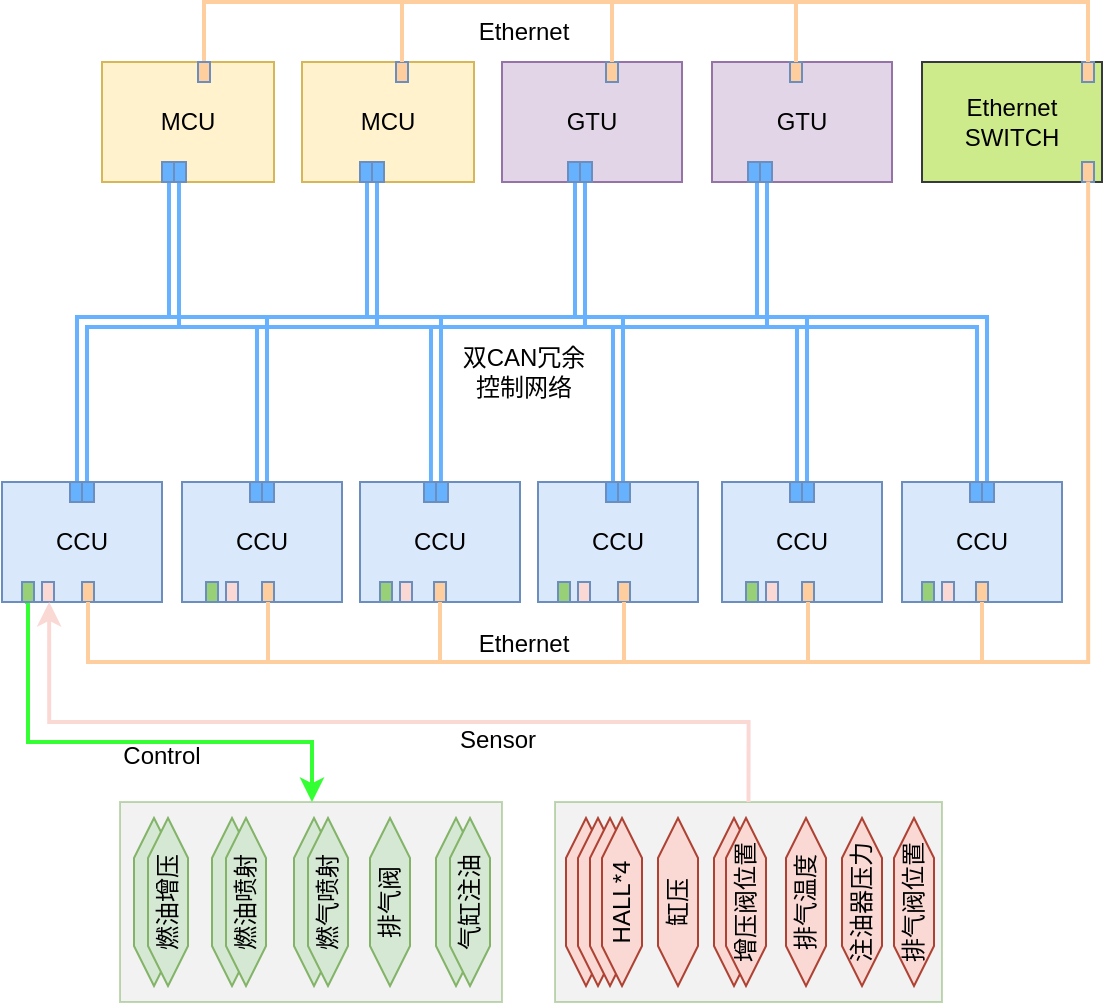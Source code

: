 <mxfile version="22.1.15" type="github">
  <diagram name="第 1 页" id="9V1ebuacdXuoeA5cvaG8">
    <mxGraphModel dx="1183" dy="632" grid="1" gridSize="10" guides="1" tooltips="1" connect="1" arrows="1" fold="1" page="1" pageScale="1" pageWidth="827" pageHeight="1169" math="0" shadow="0">
      <root>
        <mxCell id="0" />
        <mxCell id="1" parent="0" />
        <mxCell id="lHHxEUQEhCc_uOO8Jhd7-14" value="" style="rounded=0;whiteSpace=wrap;html=1;fillColor=#E6E6E6;strokeColor=#82b366;opacity=50;" vertex="1" parent="1">
          <mxGeometry x="436.5" y="490" width="193.5" height="100" as="geometry" />
        </mxCell>
        <mxCell id="lHHxEUQEhCc_uOO8Jhd7-13" value="" style="rounded=0;whiteSpace=wrap;html=1;fillColor=#E6E6E6;strokeColor=#82b366;opacity=50;" vertex="1" parent="1">
          <mxGeometry x="219" y="490" width="191" height="100" as="geometry" />
        </mxCell>
        <mxCell id="hLteAHFwZHsYNq_SP1KF-1" value="CCU" style="rounded=0;whiteSpace=wrap;html=1;fillColor=#dae8fc;strokeColor=#6c8ebf;" parent="1" vertex="1">
          <mxGeometry x="160" y="330" width="80" height="60" as="geometry" />
        </mxCell>
        <mxCell id="l1ArFm3nqkwlllE_89NU-13" value="" style="shape=hexagon;perimeter=hexagonPerimeter2;whiteSpace=wrap;html=1;fixedSize=1;rotation=-90;fillColor=#d5e8d4;strokeColor=#82b366;" parent="1" vertex="1">
          <mxGeometry x="233" y="530" width="84" height="20" as="geometry" />
        </mxCell>
        <mxCell id="l1ArFm3nqkwlllE_89NU-10" value="燃油喷射" style="shape=hexagon;perimeter=hexagonPerimeter2;whiteSpace=wrap;html=1;fixedSize=1;rotation=-90;fillColor=#d5e8d4;strokeColor=#82b366;" parent="1" vertex="1">
          <mxGeometry x="240" y="530" width="84" height="20" as="geometry" />
        </mxCell>
        <mxCell id="l1ArFm3nqkwlllE_89NU-15" value="" style="shape=hexagon;perimeter=hexagonPerimeter2;whiteSpace=wrap;html=1;fixedSize=1;rotation=-90;fillColor=#d5e8d4;strokeColor=#82b366;" parent="1" vertex="1">
          <mxGeometry x="274" y="530" width="84" height="20" as="geometry" />
        </mxCell>
        <mxCell id="l1ArFm3nqkwlllE_89NU-16" value="燃气喷射" style="shape=hexagon;perimeter=hexagonPerimeter2;whiteSpace=wrap;html=1;fixedSize=1;rotation=-90;fillColor=#d5e8d4;strokeColor=#82b366;" parent="1" vertex="1">
          <mxGeometry x="281" y="530" width="84" height="20" as="geometry" />
        </mxCell>
        <mxCell id="l1ArFm3nqkwlllE_89NU-17" value="排气阀" style="shape=hexagon;perimeter=hexagonPerimeter2;whiteSpace=wrap;html=1;fixedSize=1;rotation=-90;fillColor=#d5e8d4;strokeColor=#82b366;" parent="1" vertex="1">
          <mxGeometry x="312" y="530" width="84" height="20" as="geometry" />
        </mxCell>
        <mxCell id="l1ArFm3nqkwlllE_89NU-18" value="" style="shape=hexagon;perimeter=hexagonPerimeter2;whiteSpace=wrap;html=1;fixedSize=1;rotation=-90;fillColor=#d5e8d4;strokeColor=#82b366;" parent="1" vertex="1">
          <mxGeometry x="345" y="530" width="84" height="20" as="geometry" />
        </mxCell>
        <mxCell id="l1ArFm3nqkwlllE_89NU-20" value="MCU" style="rounded=0;whiteSpace=wrap;html=1;fillColor=#fff2cc;strokeColor=#d6b656;" parent="1" vertex="1">
          <mxGeometry x="210" y="120" width="86" height="60" as="geometry" />
        </mxCell>
        <mxCell id="l1ArFm3nqkwlllE_89NU-23" value="GTU" style="rounded=0;whiteSpace=wrap;html=1;fillColor=#e1d5e7;strokeColor=#9673a6;" parent="1" vertex="1">
          <mxGeometry x="410" y="120" width="90" height="60" as="geometry" />
        </mxCell>
        <mxCell id="l1ArFm3nqkwlllE_89NU-25" value="" style="shape=link;html=1;rounded=0;edgeStyle=orthogonalEdgeStyle;entryX=0.5;entryY=0;entryDx=0;entryDy=0;strokeWidth=2;strokeColor=#66B2FF;" parent="1" source="hLteAHFwZHsYNq_SP1KF-1" edge="1">
          <mxGeometry width="100" relative="1" as="geometry">
            <mxPoint x="20" y="330" as="sourcePoint" />
            <mxPoint x="650" y="330" as="targetPoint" />
            <Array as="points">
              <mxPoint x="200" y="250" />
              <mxPoint x="650" y="250" />
            </Array>
          </mxGeometry>
        </mxCell>
        <mxCell id="l1ArFm3nqkwlllE_89NU-26" value="" style="shape=link;html=1;rounded=0;edgeStyle=orthogonalEdgeStyle;exitX=0.5;exitY=1;exitDx=0;exitDy=0;strokeWidth=2;strokeColor=#66B2FF;" parent="1" edge="1">
          <mxGeometry width="100" relative="1" as="geometry">
            <mxPoint x="245.99" y="180" as="sourcePoint" />
            <mxPoint x="228.99" y="250" as="targetPoint" />
            <Array as="points">
              <mxPoint x="245.99" y="250" />
            </Array>
          </mxGeometry>
        </mxCell>
        <mxCell id="l1ArFm3nqkwlllE_89NU-28" value="" style="shape=link;html=1;rounded=0;edgeStyle=orthogonalEdgeStyle;strokeWidth=2;strokeColor=#66B2FF;" parent="1" edge="1">
          <mxGeometry width="100" relative="1" as="geometry">
            <mxPoint x="290" y="330" as="sourcePoint" />
            <mxPoint x="270" y="250" as="targetPoint" />
            <Array as="points">
              <mxPoint x="290" y="330" />
              <mxPoint x="290" y="250" />
            </Array>
          </mxGeometry>
        </mxCell>
        <mxCell id="l1ArFm3nqkwlllE_89NU-29" value="" style="shape=link;html=1;rounded=0;edgeStyle=orthogonalEdgeStyle;exitX=0.5;exitY=1;exitDx=0;exitDy=0;strokeWidth=2;strokeColor=#66B2FF;" parent="1" edge="1">
          <mxGeometry width="100" relative="1" as="geometry">
            <mxPoint x="345.0" y="180" as="sourcePoint" />
            <mxPoint x="328" y="250" as="targetPoint" />
            <Array as="points">
              <mxPoint x="345" y="250" />
            </Array>
          </mxGeometry>
        </mxCell>
        <mxCell id="l1ArFm3nqkwlllE_89NU-30" value="" style="shape=link;html=1;rounded=0;edgeStyle=orthogonalEdgeStyle;strokeWidth=2;strokeColor=#66B2FF;" parent="1" edge="1">
          <mxGeometry width="100" relative="1" as="geometry">
            <mxPoint x="376.97" y="330" as="sourcePoint" />
            <mxPoint x="356.97" y="250" as="targetPoint" />
            <Array as="points">
              <mxPoint x="376.97" y="330" />
              <mxPoint x="376.97" y="250" />
            </Array>
          </mxGeometry>
        </mxCell>
        <mxCell id="l1ArFm3nqkwlllE_89NU-32" value="" style="shape=link;html=1;rounded=0;edgeStyle=orthogonalEdgeStyle;strokeWidth=2;strokeColor=#66B2FF;" parent="1" edge="1">
          <mxGeometry width="100" relative="1" as="geometry">
            <mxPoint x="468" y="330" as="sourcePoint" />
            <mxPoint x="448" y="250" as="targetPoint" />
            <Array as="points">
              <mxPoint x="468" y="330" />
              <mxPoint x="468" y="250" />
            </Array>
          </mxGeometry>
        </mxCell>
        <mxCell id="l1ArFm3nqkwlllE_89NU-34" value="" style="shape=link;html=1;rounded=0;edgeStyle=orthogonalEdgeStyle;strokeWidth=2;strokeColor=#66B2FF;" parent="1" edge="1">
          <mxGeometry width="100" relative="1" as="geometry">
            <mxPoint x="560" y="330" as="sourcePoint" />
            <mxPoint x="540" y="250" as="targetPoint" />
            <Array as="points">
              <mxPoint x="560" y="330" />
              <mxPoint x="560" y="250" />
            </Array>
          </mxGeometry>
        </mxCell>
        <mxCell id="l1ArFm3nqkwlllE_89NU-35" value="" style="shape=hexagon;perimeter=hexagonPerimeter2;whiteSpace=wrap;html=1;fixedSize=1;rotation=-90;fillColor=#fad9d5;strokeColor=#ae4132;" parent="1" vertex="1">
          <mxGeometry x="410" y="530" width="84" height="20" as="geometry" />
        </mxCell>
        <mxCell id="l1ArFm3nqkwlllE_89NU-36" value="" style="shape=hexagon;perimeter=hexagonPerimeter2;whiteSpace=wrap;html=1;fixedSize=1;rotation=-90;fillColor=#fad9d5;strokeColor=#ae4132;" parent="1" vertex="1">
          <mxGeometry x="416" y="530" width="84" height="20" as="geometry" />
        </mxCell>
        <mxCell id="l1ArFm3nqkwlllE_89NU-37" value="" style="shape=hexagon;perimeter=hexagonPerimeter2;whiteSpace=wrap;html=1;fixedSize=1;rotation=-90;fillColor=#fad9d5;strokeColor=#ae4132;" parent="1" vertex="1">
          <mxGeometry x="422" y="530" width="84" height="20" as="geometry" />
        </mxCell>
        <mxCell id="l1ArFm3nqkwlllE_89NU-38" value="HALL*4" style="shape=hexagon;perimeter=hexagonPerimeter2;whiteSpace=wrap;html=1;fixedSize=1;rotation=-90;fillColor=#fad9d5;strokeColor=#ae4132;" parent="1" vertex="1">
          <mxGeometry x="428" y="530" width="84" height="20" as="geometry" />
        </mxCell>
        <mxCell id="l1ArFm3nqkwlllE_89NU-65" value="GTU" style="rounded=0;whiteSpace=wrap;html=1;fillColor=#e1d5e7;strokeColor=#9673a6;" parent="1" vertex="1">
          <mxGeometry x="515" y="120" width="90" height="60" as="geometry" />
        </mxCell>
        <mxCell id="l1ArFm3nqkwlllE_89NU-66" value="气缸注油" style="shape=hexagon;perimeter=hexagonPerimeter2;whiteSpace=wrap;html=1;fixedSize=1;rotation=-90;fillColor=#d5e8d4;strokeColor=#82b366;" parent="1" vertex="1">
          <mxGeometry x="352" y="530" width="84" height="20" as="geometry" />
        </mxCell>
        <mxCell id="l1ArFm3nqkwlllE_89NU-67" value="CCU" style="rounded=0;whiteSpace=wrap;html=1;fillColor=#dae8fc;strokeColor=#6c8ebf;" parent="1" vertex="1">
          <mxGeometry x="250" y="330" width="80" height="60" as="geometry" />
        </mxCell>
        <mxCell id="l1ArFm3nqkwlllE_89NU-68" value="CCU" style="rounded=0;whiteSpace=wrap;html=1;fillColor=#dae8fc;strokeColor=#6c8ebf;" parent="1" vertex="1">
          <mxGeometry x="339" y="330" width="80" height="60" as="geometry" />
        </mxCell>
        <mxCell id="l1ArFm3nqkwlllE_89NU-69" value="CCU" style="rounded=0;whiteSpace=wrap;html=1;fillColor=#dae8fc;strokeColor=#6c8ebf;" parent="1" vertex="1">
          <mxGeometry x="428" y="330" width="80" height="60" as="geometry" />
        </mxCell>
        <mxCell id="l1ArFm3nqkwlllE_89NU-70" value="CCU" style="rounded=0;whiteSpace=wrap;html=1;fillColor=#dae8fc;strokeColor=#6c8ebf;" parent="1" vertex="1">
          <mxGeometry x="520" y="330" width="80" height="60" as="geometry" />
        </mxCell>
        <mxCell id="l1ArFm3nqkwlllE_89NU-71" value="CCU" style="rounded=0;whiteSpace=wrap;html=1;fillColor=#dae8fc;strokeColor=#6c8ebf;" parent="1" vertex="1">
          <mxGeometry x="610" y="330" width="80" height="60" as="geometry" />
        </mxCell>
        <mxCell id="l1ArFm3nqkwlllE_89NU-72" value="MCU" style="rounded=0;whiteSpace=wrap;html=1;fillColor=#fff2cc;strokeColor=#d6b656;" parent="1" vertex="1">
          <mxGeometry x="310" y="120" width="86" height="60" as="geometry" />
        </mxCell>
        <mxCell id="l1ArFm3nqkwlllE_89NU-75" value="" style="shape=link;html=1;rounded=0;edgeStyle=orthogonalEdgeStyle;exitX=0.5;exitY=1;exitDx=0;exitDy=0;strokeWidth=2;strokeColor=#66B2FF;" parent="1" edge="1">
          <mxGeometry width="100" relative="1" as="geometry">
            <mxPoint x="449.0" y="180" as="sourcePoint" />
            <mxPoint x="432" y="250" as="targetPoint" />
            <Array as="points">
              <mxPoint x="449" y="250" />
            </Array>
          </mxGeometry>
        </mxCell>
        <mxCell id="l1ArFm3nqkwlllE_89NU-76" value="" style="shape=link;html=1;rounded=0;edgeStyle=orthogonalEdgeStyle;exitX=0.5;exitY=1;exitDx=0;exitDy=0;strokeWidth=2;strokeColor=#66B2FF;" parent="1" edge="1">
          <mxGeometry width="100" relative="1" as="geometry">
            <mxPoint x="540.0" y="180" as="sourcePoint" />
            <mxPoint x="523" y="250" as="targetPoint" />
            <Array as="points">
              <mxPoint x="540" y="250" />
            </Array>
          </mxGeometry>
        </mxCell>
        <mxCell id="l1ArFm3nqkwlllE_89NU-77" value="双CAN冗余控制网络" style="text;html=1;strokeColor=none;fillColor=none;align=center;verticalAlign=middle;whiteSpace=wrap;rounded=0;" parent="1" vertex="1">
          <mxGeometry x="386" y="260" width="70" height="30" as="geometry" />
        </mxCell>
        <mxCell id="l1ArFm3nqkwlllE_89NU-80" value="" style="rounded=0;whiteSpace=wrap;html=1;fillColor=#66b2ff;strokeColor=#6c8ebf;gradientColor=none;" parent="1" vertex="1">
          <mxGeometry x="194" y="330" width="6" height="10" as="geometry" />
        </mxCell>
        <mxCell id="l1ArFm3nqkwlllE_89NU-81" value="" style="rounded=0;whiteSpace=wrap;html=1;fillColor=#66b2ff;strokeColor=#6c8ebf;gradientColor=none;" parent="1" vertex="1">
          <mxGeometry x="200" y="330" width="6" height="10" as="geometry" />
        </mxCell>
        <mxCell id="l1ArFm3nqkwlllE_89NU-82" value="" style="rounded=0;whiteSpace=wrap;html=1;fillColor=#66b2ff;strokeColor=#6c8ebf;gradientColor=none;" parent="1" vertex="1">
          <mxGeometry x="284" y="330" width="6" height="10" as="geometry" />
        </mxCell>
        <mxCell id="l1ArFm3nqkwlllE_89NU-83" value="" style="rounded=0;whiteSpace=wrap;html=1;fillColor=#66b2ff;strokeColor=#6c8ebf;gradientColor=none;" parent="1" vertex="1">
          <mxGeometry x="290" y="330" width="6" height="10" as="geometry" />
        </mxCell>
        <mxCell id="l1ArFm3nqkwlllE_89NU-84" value="" style="rounded=0;whiteSpace=wrap;html=1;fillColor=#66b2ff;strokeColor=#6c8ebf;gradientColor=none;" parent="1" vertex="1">
          <mxGeometry x="371" y="330" width="6" height="10" as="geometry" />
        </mxCell>
        <mxCell id="l1ArFm3nqkwlllE_89NU-85" value="" style="rounded=0;whiteSpace=wrap;html=1;fillColor=#66b2ff;strokeColor=#6c8ebf;gradientColor=none;" parent="1" vertex="1">
          <mxGeometry x="377" y="330" width="6" height="10" as="geometry" />
        </mxCell>
        <mxCell id="l1ArFm3nqkwlllE_89NU-86" value="" style="rounded=0;whiteSpace=wrap;html=1;fillColor=#66b2ff;strokeColor=#6c8ebf;gradientColor=none;" parent="1" vertex="1">
          <mxGeometry x="462" y="330" width="6" height="10" as="geometry" />
        </mxCell>
        <mxCell id="l1ArFm3nqkwlllE_89NU-87" value="" style="rounded=0;whiteSpace=wrap;html=1;fillColor=#66b2ff;strokeColor=#6c8ebf;gradientColor=none;" parent="1" vertex="1">
          <mxGeometry x="468" y="330" width="6" height="10" as="geometry" />
        </mxCell>
        <mxCell id="l1ArFm3nqkwlllE_89NU-88" value="" style="rounded=0;whiteSpace=wrap;html=1;fillColor=#66b2ff;strokeColor=#6c8ebf;gradientColor=none;" parent="1" vertex="1">
          <mxGeometry x="554" y="330" width="6" height="10" as="geometry" />
        </mxCell>
        <mxCell id="l1ArFm3nqkwlllE_89NU-89" value="" style="rounded=0;whiteSpace=wrap;html=1;fillColor=#66b2ff;strokeColor=#6c8ebf;gradientColor=none;" parent="1" vertex="1">
          <mxGeometry x="560" y="330" width="6" height="10" as="geometry" />
        </mxCell>
        <mxCell id="l1ArFm3nqkwlllE_89NU-90" value="" style="rounded=0;whiteSpace=wrap;html=1;fillColor=#66b2ff;strokeColor=#6c8ebf;gradientColor=none;" parent="1" vertex="1">
          <mxGeometry x="644" y="330" width="6" height="10" as="geometry" />
        </mxCell>
        <mxCell id="l1ArFm3nqkwlllE_89NU-91" value="" style="rounded=0;whiteSpace=wrap;html=1;fillColor=#66b2ff;strokeColor=#6c8ebf;gradientColor=none;" parent="1" vertex="1">
          <mxGeometry x="650" y="330" width="6" height="10" as="geometry" />
        </mxCell>
        <mxCell id="l1ArFm3nqkwlllE_89NU-92" value="" style="rounded=0;whiteSpace=wrap;html=1;fillColor=#66b2ff;strokeColor=#6c8ebf;gradientColor=none;" parent="1" vertex="1">
          <mxGeometry x="533" y="170" width="6" height="10" as="geometry" />
        </mxCell>
        <mxCell id="l1ArFm3nqkwlllE_89NU-93" value="" style="rounded=0;whiteSpace=wrap;html=1;fillColor=#66b2ff;strokeColor=#6c8ebf;gradientColor=none;" parent="1" vertex="1">
          <mxGeometry x="539" y="170" width="6" height="10" as="geometry" />
        </mxCell>
        <mxCell id="l1ArFm3nqkwlllE_89NU-94" value="" style="rounded=0;whiteSpace=wrap;html=1;fillColor=#66b2ff;strokeColor=#6c8ebf;gradientColor=none;" parent="1" vertex="1">
          <mxGeometry x="443" y="170" width="6" height="10" as="geometry" />
        </mxCell>
        <mxCell id="l1ArFm3nqkwlllE_89NU-95" value="" style="rounded=0;whiteSpace=wrap;html=1;fillColor=#66b2ff;strokeColor=#6c8ebf;gradientColor=none;" parent="1" vertex="1">
          <mxGeometry x="449" y="170" width="6" height="10" as="geometry" />
        </mxCell>
        <mxCell id="l1ArFm3nqkwlllE_89NU-96" value="" style="rounded=0;whiteSpace=wrap;html=1;fillColor=#66b2ff;strokeColor=#6c8ebf;gradientColor=none;" parent="1" vertex="1">
          <mxGeometry x="339" y="170" width="6" height="10" as="geometry" />
        </mxCell>
        <mxCell id="l1ArFm3nqkwlllE_89NU-97" value="" style="rounded=0;whiteSpace=wrap;html=1;fillColor=#66b2ff;strokeColor=#6c8ebf;gradientColor=none;" parent="1" vertex="1">
          <mxGeometry x="345" y="170" width="6" height="10" as="geometry" />
        </mxCell>
        <mxCell id="l1ArFm3nqkwlllE_89NU-98" value="" style="rounded=0;whiteSpace=wrap;html=1;fillColor=#66b2ff;strokeColor=#6c8ebf;gradientColor=none;" parent="1" vertex="1">
          <mxGeometry x="240" y="170" width="6" height="10" as="geometry" />
        </mxCell>
        <mxCell id="l1ArFm3nqkwlllE_89NU-99" value="" style="rounded=0;whiteSpace=wrap;html=1;fillColor=#66b2ff;strokeColor=#6c8ebf;gradientColor=none;" parent="1" vertex="1">
          <mxGeometry x="246" y="170" width="6" height="10" as="geometry" />
        </mxCell>
        <mxCell id="l1ArFm3nqkwlllE_89NU-100" value="Ethernet&lt;br&gt;SWITCH" style="rounded=0;whiteSpace=wrap;html=1;fillColor=#cdeb8b;strokeColor=#36393d;" parent="1" vertex="1">
          <mxGeometry x="620" y="120" width="90" height="60" as="geometry" />
        </mxCell>
        <mxCell id="l1ArFm3nqkwlllE_89NU-105" value="" style="rounded=0;whiteSpace=wrap;html=1;fillColor=#FFCE9F;strokeColor=#6c8ebf;gradientColor=none;" parent="1" vertex="1">
          <mxGeometry x="700" y="120" width="6" height="10" as="geometry" />
        </mxCell>
        <mxCell id="l1ArFm3nqkwlllE_89NU-106" value="" style="rounded=0;whiteSpace=wrap;html=1;fillColor=#FFCE9F;strokeColor=#6c8ebf;gradientColor=none;" parent="1" vertex="1">
          <mxGeometry x="700" y="170" width="6" height="10" as="geometry" />
        </mxCell>
        <mxCell id="l1ArFm3nqkwlllE_89NU-111" value="" style="rounded=0;whiteSpace=wrap;html=1;fillColor=#FFCE9F;strokeColor=#6c8ebf;gradientColor=none;" parent="1" vertex="1">
          <mxGeometry x="554" y="120" width="6" height="10" as="geometry" />
        </mxCell>
        <mxCell id="l1ArFm3nqkwlllE_89NU-112" value="" style="rounded=0;whiteSpace=wrap;html=1;fillColor=#FFCE9F;strokeColor=#6c8ebf;gradientColor=none;" parent="1" vertex="1">
          <mxGeometry x="462" y="120" width="6" height="10" as="geometry" />
        </mxCell>
        <mxCell id="l1ArFm3nqkwlllE_89NU-113" value="" style="rounded=0;whiteSpace=wrap;html=1;fillColor=#FFCE9F;strokeColor=#6c8ebf;gradientColor=none;" parent="1" vertex="1">
          <mxGeometry x="357" y="120" width="6" height="10" as="geometry" />
        </mxCell>
        <mxCell id="l1ArFm3nqkwlllE_89NU-130" style="edgeStyle=orthogonalEdgeStyle;rounded=0;orthogonalLoop=1;jettySize=auto;html=1;entryX=0.5;entryY=0;entryDx=0;entryDy=0;endArrow=none;endFill=0;strokeWidth=2;strokeColor=#ffce9f;" parent="1" source="l1ArFm3nqkwlllE_89NU-115" target="l1ArFm3nqkwlllE_89NU-105" edge="1">
          <mxGeometry relative="1" as="geometry">
            <mxPoint x="380" y="90" as="targetPoint" />
            <Array as="points">
              <mxPoint x="261" y="90" />
              <mxPoint x="703" y="90" />
            </Array>
          </mxGeometry>
        </mxCell>
        <mxCell id="l1ArFm3nqkwlllE_89NU-115" value="" style="rounded=0;whiteSpace=wrap;html=1;fillColor=#FFCE9F;strokeColor=#6c8ebf;gradientColor=none;" parent="1" vertex="1">
          <mxGeometry x="258" y="120" width="6" height="10" as="geometry" />
        </mxCell>
        <mxCell id="l1ArFm3nqkwlllE_89NU-116" value="" style="rounded=0;whiteSpace=wrap;html=1;fillColor=#FFCE9F;strokeColor=#6c8ebf;gradientColor=none;" parent="1" vertex="1">
          <mxGeometry x="200" y="380" width="6" height="10" as="geometry" />
        </mxCell>
        <mxCell id="l1ArFm3nqkwlllE_89NU-117" value="" style="rounded=0;whiteSpace=wrap;html=1;fillColor=#FFCE9F;strokeColor=#6c8ebf;gradientColor=none;" parent="1" vertex="1">
          <mxGeometry x="290" y="380" width="6" height="10" as="geometry" />
        </mxCell>
        <mxCell id="l1ArFm3nqkwlllE_89NU-118" value="" style="rounded=0;whiteSpace=wrap;html=1;fillColor=#FFCE9F;strokeColor=#6c8ebf;gradientColor=none;" parent="1" vertex="1">
          <mxGeometry x="376" y="380" width="6" height="10" as="geometry" />
        </mxCell>
        <mxCell id="l1ArFm3nqkwlllE_89NU-119" value="" style="rounded=0;whiteSpace=wrap;html=1;fillColor=#FFCE9F;strokeColor=#6c8ebf;gradientColor=none;" parent="1" vertex="1">
          <mxGeometry x="468" y="380" width="6" height="10" as="geometry" />
        </mxCell>
        <mxCell id="l1ArFm3nqkwlllE_89NU-120" value="" style="rounded=0;whiteSpace=wrap;html=1;fillColor=#FFCE9F;strokeColor=#6c8ebf;gradientColor=none;" parent="1" vertex="1">
          <mxGeometry x="647" y="380" width="6" height="10" as="geometry" />
        </mxCell>
        <mxCell id="l1ArFm3nqkwlllE_89NU-121" value="" style="rounded=0;whiteSpace=wrap;html=1;fillColor=#FFCE9F;strokeColor=#6c8ebf;gradientColor=none;" parent="1" vertex="1">
          <mxGeometry x="560" y="380" width="6" height="10" as="geometry" />
        </mxCell>
        <mxCell id="l1ArFm3nqkwlllE_89NU-131" value="" style="line;strokeWidth=2;direction=south;html=1;strokeColor=#ffce9f;" parent="1" vertex="1">
          <mxGeometry x="355" y="90" width="10" height="30" as="geometry" />
        </mxCell>
        <mxCell id="l1ArFm3nqkwlllE_89NU-132" value="" style="line;strokeWidth=2;direction=south;html=1;strokeColor=#ffce9f;" parent="1" vertex="1">
          <mxGeometry x="460" y="90" width="10" height="30" as="geometry" />
        </mxCell>
        <mxCell id="l1ArFm3nqkwlllE_89NU-133" value="" style="line;strokeWidth=2;direction=south;html=1;strokeColor=#ffce9f;" parent="1" vertex="1">
          <mxGeometry x="552" y="90" width="10" height="30" as="geometry" />
        </mxCell>
        <mxCell id="l1ArFm3nqkwlllE_89NU-135" style="edgeStyle=orthogonalEdgeStyle;rounded=0;orthogonalLoop=1;jettySize=auto;html=1;entryX=0.923;entryY=0.996;entryDx=0;entryDy=0;entryPerimeter=0;strokeWidth=2;endArrow=none;endFill=0;strokeColor=#ffce9f;" parent="1" source="l1ArFm3nqkwlllE_89NU-116" target="l1ArFm3nqkwlllE_89NU-100" edge="1">
          <mxGeometry relative="1" as="geometry">
            <Array as="points">
              <mxPoint x="203" y="420" />
              <mxPoint x="703" y="420" />
            </Array>
          </mxGeometry>
        </mxCell>
        <mxCell id="l1ArFm3nqkwlllE_89NU-136" value="" style="line;strokeWidth=2;direction=south;html=1;strokeColor=#ffce9f;" parent="1" vertex="1">
          <mxGeometry x="288" y="390" width="10" height="30" as="geometry" />
        </mxCell>
        <mxCell id="l1ArFm3nqkwlllE_89NU-137" value="" style="line;strokeWidth=2;direction=south;html=1;strokeColor=#ffce9f;" parent="1" vertex="1">
          <mxGeometry x="374" y="390" width="10" height="30" as="geometry" />
        </mxCell>
        <mxCell id="l1ArFm3nqkwlllE_89NU-138" value="" style="line;strokeWidth=2;direction=south;html=1;strokeColor=#ffce9f;" parent="1" vertex="1">
          <mxGeometry x="466" y="390" width="10" height="30" as="geometry" />
        </mxCell>
        <mxCell id="l1ArFm3nqkwlllE_89NU-139" value="" style="line;strokeWidth=2;direction=south;html=1;strokeColor=#ffce9f;" parent="1" vertex="1">
          <mxGeometry x="558" y="390" width="10" height="30" as="geometry" />
        </mxCell>
        <mxCell id="l1ArFm3nqkwlllE_89NU-140" value="" style="line;strokeWidth=2;direction=south;html=1;strokeColor=#ffce9f;" parent="1" vertex="1">
          <mxGeometry x="645" y="390" width="10" height="30" as="geometry" />
        </mxCell>
        <mxCell id="l1ArFm3nqkwlllE_89NU-141" value="Ethernet" style="text;html=1;strokeColor=none;fillColor=none;align=center;verticalAlign=middle;whiteSpace=wrap;rounded=0;" parent="1" vertex="1">
          <mxGeometry x="386" y="396" width="70" height="30" as="geometry" />
        </mxCell>
        <mxCell id="l1ArFm3nqkwlllE_89NU-142" value="Ethernet" style="text;html=1;strokeColor=none;fillColor=none;align=center;verticalAlign=middle;whiteSpace=wrap;rounded=0;" parent="1" vertex="1">
          <mxGeometry x="386" y="90" width="70" height="30" as="geometry" />
        </mxCell>
        <mxCell id="lHHxEUQEhCc_uOO8Jhd7-2" value="" style="shape=hexagon;perimeter=hexagonPerimeter2;whiteSpace=wrap;html=1;fixedSize=1;rotation=-90;fillColor=#d5e8d4;strokeColor=#82b366;" vertex="1" parent="1">
          <mxGeometry x="194" y="530" width="84" height="20" as="geometry" />
        </mxCell>
        <mxCell id="lHHxEUQEhCc_uOO8Jhd7-3" value="燃油增压" style="shape=hexagon;perimeter=hexagonPerimeter2;whiteSpace=wrap;html=1;fixedSize=1;rotation=-90;fillColor=#d5e8d4;strokeColor=#82b366;" vertex="1" parent="1">
          <mxGeometry x="201" y="530" width="84" height="20" as="geometry" />
        </mxCell>
        <mxCell id="lHHxEUQEhCc_uOO8Jhd7-5" value="缸压" style="shape=hexagon;perimeter=hexagonPerimeter2;whiteSpace=wrap;html=1;fixedSize=1;rotation=-90;fillColor=#fad9d5;strokeColor=#ae4132;" vertex="1" parent="1">
          <mxGeometry x="456" y="530" width="84" height="20" as="geometry" />
        </mxCell>
        <mxCell id="lHHxEUQEhCc_uOO8Jhd7-7" value="" style="shape=hexagon;perimeter=hexagonPerimeter2;whiteSpace=wrap;html=1;fixedSize=1;rotation=-90;fillColor=#fad9d5;strokeColor=#ae4132;" vertex="1" parent="1">
          <mxGeometry x="484" y="530" width="84" height="20" as="geometry" />
        </mxCell>
        <mxCell id="lHHxEUQEhCc_uOO8Jhd7-8" value="增压阀位置" style="shape=hexagon;perimeter=hexagonPerimeter2;whiteSpace=wrap;html=1;fixedSize=1;rotation=-90;fillColor=#fad9d5;strokeColor=#ae4132;" vertex="1" parent="1">
          <mxGeometry x="490" y="530" width="84" height="20" as="geometry" />
        </mxCell>
        <mxCell id="lHHxEUQEhCc_uOO8Jhd7-9" value="排气温度" style="shape=hexagon;perimeter=hexagonPerimeter2;whiteSpace=wrap;html=1;fixedSize=1;rotation=-90;fillColor=#fad9d5;strokeColor=#ae4132;" vertex="1" parent="1">
          <mxGeometry x="520" y="530" width="84" height="20" as="geometry" />
        </mxCell>
        <mxCell id="lHHxEUQEhCc_uOO8Jhd7-10" value="注油器压力" style="shape=hexagon;perimeter=hexagonPerimeter2;whiteSpace=wrap;html=1;fixedSize=1;rotation=-90;fillColor=#fad9d5;strokeColor=#ae4132;" vertex="1" parent="1">
          <mxGeometry x="548" y="530" width="84" height="20" as="geometry" />
        </mxCell>
        <mxCell id="lHHxEUQEhCc_uOO8Jhd7-12" value="排气阀位置" style="shape=hexagon;perimeter=hexagonPerimeter2;whiteSpace=wrap;html=1;fixedSize=1;rotation=-90;fillColor=#fad9d5;strokeColor=#ae4132;" vertex="1" parent="1">
          <mxGeometry x="574" y="530" width="84" height="20" as="geometry" />
        </mxCell>
        <mxCell id="lHHxEUQEhCc_uOO8Jhd7-16" style="edgeStyle=orthogonalEdgeStyle;rounded=0;orthogonalLoop=1;jettySize=auto;html=1;exitX=0.25;exitY=1;exitDx=0;exitDy=0;strokeColor=#33FF33;strokeWidth=2;" edge="1" parent="1" source="lHHxEUQEhCc_uOO8Jhd7-15" target="lHHxEUQEhCc_uOO8Jhd7-13">
          <mxGeometry relative="1" as="geometry">
            <Array as="points">
              <mxPoint x="173" y="390" />
              <mxPoint x="173" y="460" />
              <mxPoint x="315" y="460" />
            </Array>
          </mxGeometry>
        </mxCell>
        <mxCell id="lHHxEUQEhCc_uOO8Jhd7-15" value="" style="rounded=0;whiteSpace=wrap;html=1;fillColor=#97D077;strokeColor=#6c8ebf;gradientColor=none;" vertex="1" parent="1">
          <mxGeometry x="170" y="380" width="6" height="10" as="geometry" />
        </mxCell>
        <mxCell id="lHHxEUQEhCc_uOO8Jhd7-18" value="" style="rounded=0;whiteSpace=wrap;html=1;fillColor=#fad9d5;strokeColor=#6c8ebf;gradientColor=none;" vertex="1" parent="1">
          <mxGeometry x="180" y="380" width="6" height="10" as="geometry" />
        </mxCell>
        <mxCell id="lHHxEUQEhCc_uOO8Jhd7-19" style="edgeStyle=orthogonalEdgeStyle;rounded=0;orthogonalLoop=1;jettySize=auto;html=1;exitX=0.5;exitY=0;exitDx=0;exitDy=0;entryX=0.429;entryY=0.881;entryDx=0;entryDy=0;entryPerimeter=0;strokeColor=#fad9d5;strokeWidth=2;" edge="1" parent="1" source="lHHxEUQEhCc_uOO8Jhd7-14">
          <mxGeometry relative="1" as="geometry">
            <mxPoint x="533" y="471.19" as="sourcePoint" />
            <mxPoint x="183.574" y="390.0" as="targetPoint" />
            <Array as="points">
              <mxPoint x="533" y="490" />
              <mxPoint x="533" y="450" />
              <mxPoint x="184" y="450" />
            </Array>
          </mxGeometry>
        </mxCell>
        <mxCell id="lHHxEUQEhCc_uOO8Jhd7-20" value="" style="rounded=0;whiteSpace=wrap;html=1;fillColor=#97D077;strokeColor=#6c8ebf;gradientColor=none;" vertex="1" parent="1">
          <mxGeometry x="262" y="380" width="6" height="10" as="geometry" />
        </mxCell>
        <mxCell id="lHHxEUQEhCc_uOO8Jhd7-21" value="" style="rounded=0;whiteSpace=wrap;html=1;fillColor=#fad9d5;strokeColor=#6c8ebf;gradientColor=none;" vertex="1" parent="1">
          <mxGeometry x="272" y="380" width="6" height="10" as="geometry" />
        </mxCell>
        <mxCell id="lHHxEUQEhCc_uOO8Jhd7-22" value="" style="rounded=0;whiteSpace=wrap;html=1;fillColor=#97D077;strokeColor=#6c8ebf;gradientColor=none;" vertex="1" parent="1">
          <mxGeometry x="349" y="380" width="6" height="10" as="geometry" />
        </mxCell>
        <mxCell id="lHHxEUQEhCc_uOO8Jhd7-23" value="" style="rounded=0;whiteSpace=wrap;html=1;fillColor=#fad9d5;strokeColor=#6c8ebf;gradientColor=none;" vertex="1" parent="1">
          <mxGeometry x="359" y="380" width="6" height="10" as="geometry" />
        </mxCell>
        <mxCell id="lHHxEUQEhCc_uOO8Jhd7-24" value="" style="rounded=0;whiteSpace=wrap;html=1;fillColor=#97D077;strokeColor=#6c8ebf;gradientColor=none;" vertex="1" parent="1">
          <mxGeometry x="438" y="380" width="6" height="10" as="geometry" />
        </mxCell>
        <mxCell id="lHHxEUQEhCc_uOO8Jhd7-25" value="" style="rounded=0;whiteSpace=wrap;html=1;fillColor=#fad9d5;strokeColor=#6c8ebf;gradientColor=none;" vertex="1" parent="1">
          <mxGeometry x="448" y="380" width="6" height="10" as="geometry" />
        </mxCell>
        <mxCell id="lHHxEUQEhCc_uOO8Jhd7-26" value="" style="rounded=0;whiteSpace=wrap;html=1;fillColor=#97D077;strokeColor=#6c8ebf;gradientColor=none;" vertex="1" parent="1">
          <mxGeometry x="532" y="380" width="6" height="10" as="geometry" />
        </mxCell>
        <mxCell id="lHHxEUQEhCc_uOO8Jhd7-27" value="" style="rounded=0;whiteSpace=wrap;html=1;fillColor=#fad9d5;strokeColor=#6c8ebf;gradientColor=none;" vertex="1" parent="1">
          <mxGeometry x="542" y="380" width="6" height="10" as="geometry" />
        </mxCell>
        <mxCell id="lHHxEUQEhCc_uOO8Jhd7-28" value="" style="rounded=0;whiteSpace=wrap;html=1;fillColor=#97D077;strokeColor=#6c8ebf;gradientColor=none;" vertex="1" parent="1">
          <mxGeometry x="620" y="380" width="6" height="10" as="geometry" />
        </mxCell>
        <mxCell id="lHHxEUQEhCc_uOO8Jhd7-29" value="" style="rounded=0;whiteSpace=wrap;html=1;fillColor=#fad9d5;strokeColor=#6c8ebf;gradientColor=none;" vertex="1" parent="1">
          <mxGeometry x="630" y="380" width="6" height="10" as="geometry" />
        </mxCell>
        <mxCell id="lHHxEUQEhCc_uOO8Jhd7-30" value="Control" style="text;html=1;strokeColor=none;fillColor=none;align=center;verticalAlign=middle;whiteSpace=wrap;rounded=0;" vertex="1" parent="1">
          <mxGeometry x="180" y="452" width="120" height="30" as="geometry" />
        </mxCell>
        <mxCell id="lHHxEUQEhCc_uOO8Jhd7-31" value="Sensor" style="text;html=1;strokeColor=none;fillColor=none;align=center;verticalAlign=middle;whiteSpace=wrap;rounded=0;" vertex="1" parent="1">
          <mxGeometry x="339" y="444" width="138" height="30" as="geometry" />
        </mxCell>
      </root>
    </mxGraphModel>
  </diagram>
</mxfile>
